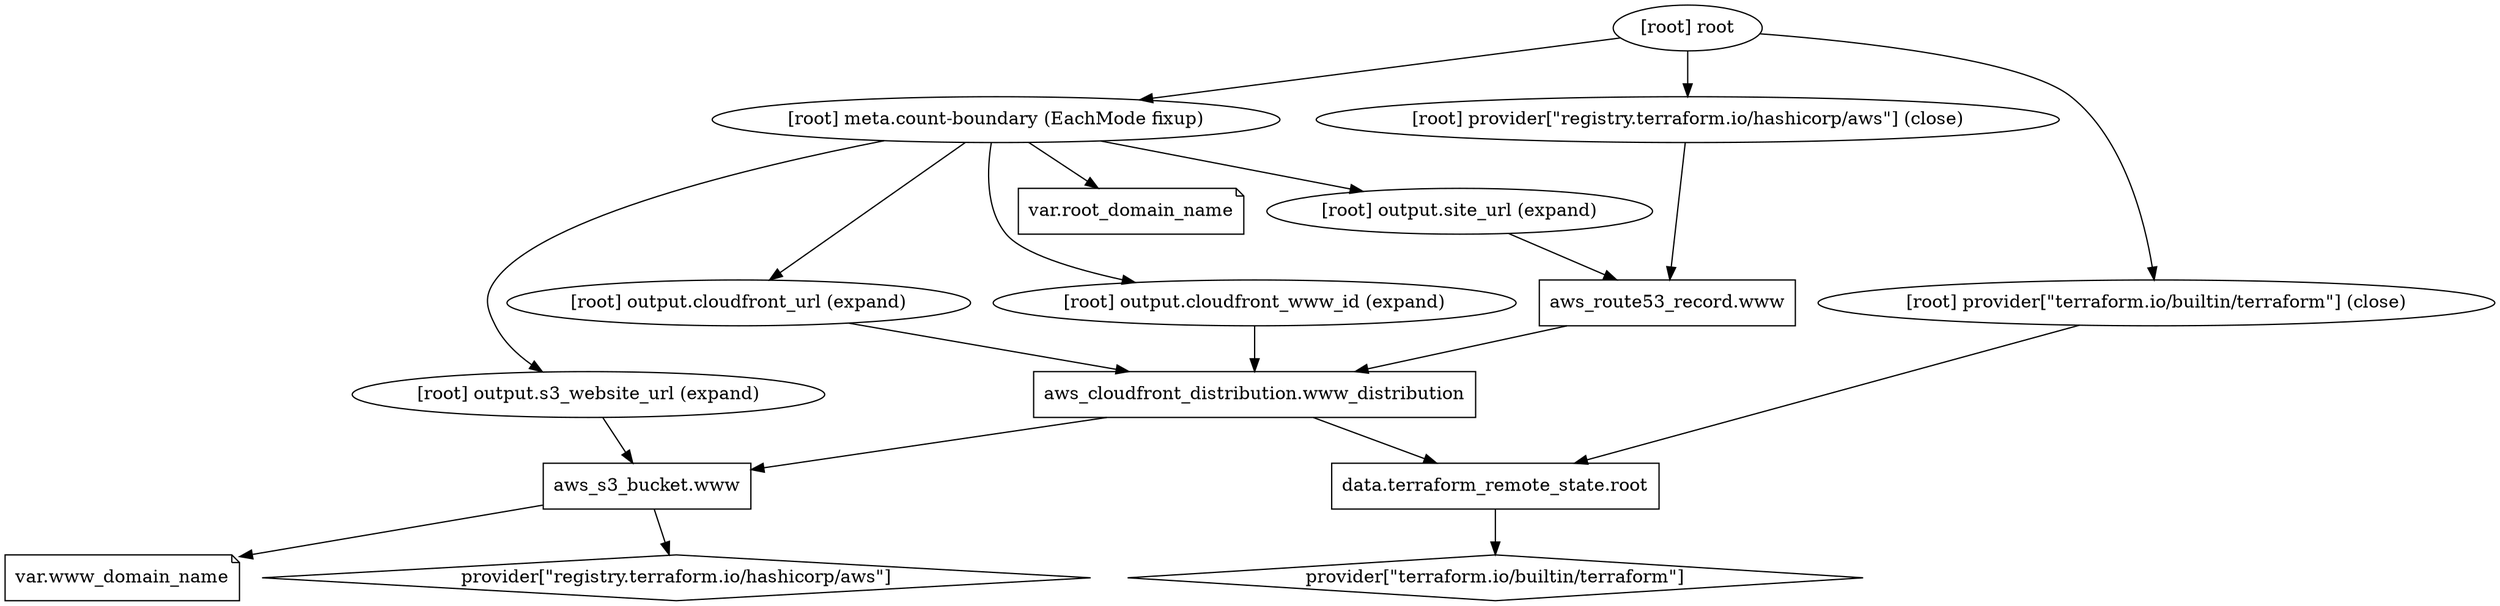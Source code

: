 digraph {
	compound = "true"
	newrank = "true"
	subgraph "root" {
		"[root] aws_cloudfront_distribution.www_distribution (expand)" [label = "aws_cloudfront_distribution.www_distribution", shape = "box"]
		"[root] aws_route53_record.www (expand)" [label = "aws_route53_record.www", shape = "box"]
		"[root] aws_s3_bucket.www (expand)" [label = "aws_s3_bucket.www", shape = "box"]
		"[root] data.terraform_remote_state.root (expand)" [label = "data.terraform_remote_state.root", shape = "box"]
		"[root] provider[\"registry.terraform.io/hashicorp/aws\"]" [label = "provider[\"registry.terraform.io/hashicorp/aws\"]", shape = "diamond"]
		"[root] provider[\"terraform.io/builtin/terraform\"]" [label = "provider[\"terraform.io/builtin/terraform\"]", shape = "diamond"]
		"[root] var.root_domain_name" [label = "var.root_domain_name", shape = "note"]
		"[root] var.www_domain_name" [label = "var.www_domain_name", shape = "note"]
		"[root] aws_cloudfront_distribution.www_distribution (expand)" -> "[root] aws_s3_bucket.www (expand)"
		"[root] aws_cloudfront_distribution.www_distribution (expand)" -> "[root] data.terraform_remote_state.root (expand)"
		"[root] aws_route53_record.www (expand)" -> "[root] aws_cloudfront_distribution.www_distribution (expand)"
		"[root] aws_s3_bucket.www (expand)" -> "[root] provider[\"registry.terraform.io/hashicorp/aws\"]"
		"[root] aws_s3_bucket.www (expand)" -> "[root] var.www_domain_name"
		"[root] data.terraform_remote_state.root (expand)" -> "[root] provider[\"terraform.io/builtin/terraform\"]"
		"[root] meta.count-boundary (EachMode fixup)" -> "[root] output.cloudfront_url (expand)"
		"[root] meta.count-boundary (EachMode fixup)" -> "[root] output.cloudfront_www_id (expand)"
		"[root] meta.count-boundary (EachMode fixup)" -> "[root] output.s3_website_url (expand)"
		"[root] meta.count-boundary (EachMode fixup)" -> "[root] output.site_url (expand)"
		"[root] meta.count-boundary (EachMode fixup)" -> "[root] var.root_domain_name"
		"[root] output.cloudfront_url (expand)" -> "[root] aws_cloudfront_distribution.www_distribution (expand)"
		"[root] output.cloudfront_www_id (expand)" -> "[root] aws_cloudfront_distribution.www_distribution (expand)"
		"[root] output.s3_website_url (expand)" -> "[root] aws_s3_bucket.www (expand)"
		"[root] output.site_url (expand)" -> "[root] aws_route53_record.www (expand)"
		"[root] provider[\"registry.terraform.io/hashicorp/aws\"] (close)" -> "[root] aws_route53_record.www (expand)"
		"[root] provider[\"terraform.io/builtin/terraform\"] (close)" -> "[root] data.terraform_remote_state.root (expand)"
		"[root] root" -> "[root] meta.count-boundary (EachMode fixup)"
		"[root] root" -> "[root] provider[\"registry.terraform.io/hashicorp/aws\"] (close)"
		"[root] root" -> "[root] provider[\"terraform.io/builtin/terraform\"] (close)"
	}
}

